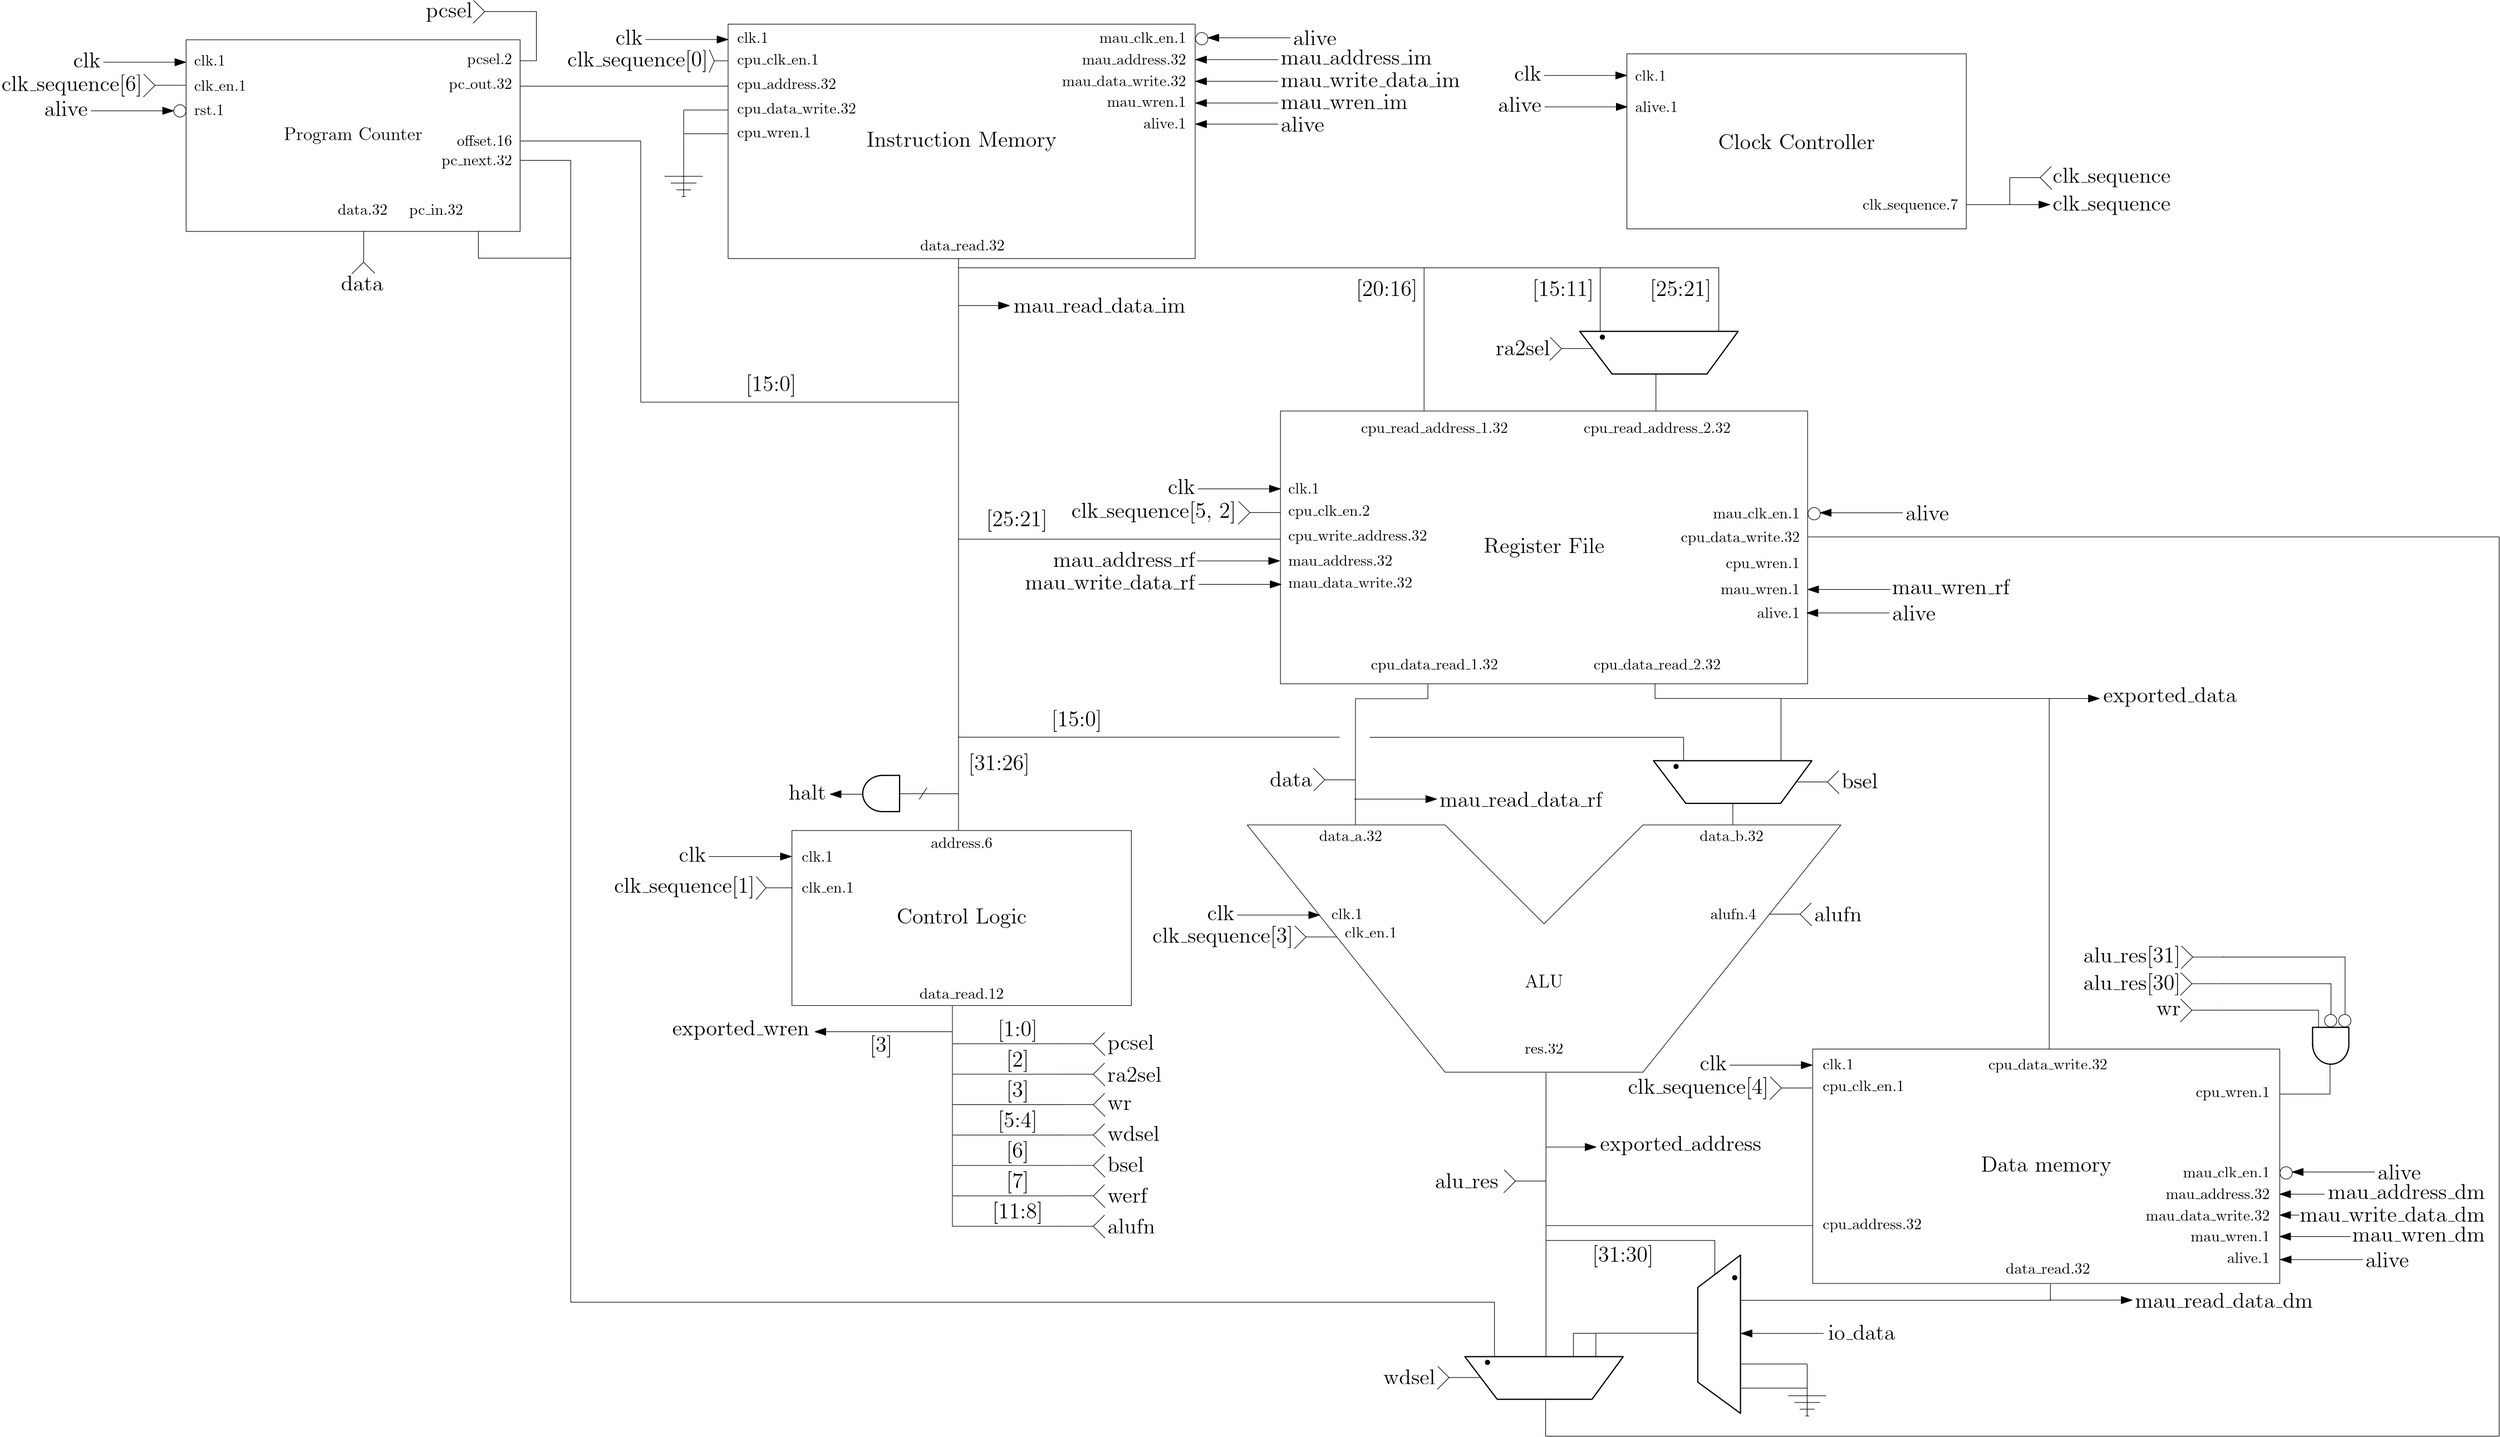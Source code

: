 <?xml version="1.0"?>
<!DOCTYPE ipe SYSTEM "ipe.dtd">
<ipe version="70218" creator="Ipe 7.2.23">
<info created="D:20210506010403" modified="D:20210507011246"/>
<ipestyle name="basic">
<symbol name="arrow/arc(spx)">
<path stroke="sym-stroke" fill="sym-stroke" pen="sym-pen">
0 0 m
-1 0.333 l
-1 -0.333 l
h
</path>
</symbol>
<symbol name="arrow/farc(spx)">
<path stroke="sym-stroke" fill="white" pen="sym-pen">
0 0 m
-1 0.333 l
-1 -0.333 l
h
</path>
</symbol>
<symbol name="arrow/ptarc(spx)">
<path stroke="sym-stroke" fill="sym-stroke" pen="sym-pen">
0 0 m
-1 0.333 l
-0.8 0 l
-1 -0.333 l
h
</path>
</symbol>
<symbol name="arrow/fptarc(spx)">
<path stroke="sym-stroke" fill="white" pen="sym-pen">
0 0 m
-1 0.333 l
-0.8 0 l
-1 -0.333 l
h
</path>
</symbol>
<symbol name="mark/circle(sx)" transformations="translations">
<path fill="sym-stroke">
0.6 0 0 0.6 0 0 e
0.4 0 0 0.4 0 0 e
</path>
</symbol>
<symbol name="mark/disk(sx)" transformations="translations">
<path fill="sym-stroke">
0.6 0 0 0.6 0 0 e
</path>
</symbol>
<symbol name="mark/fdisk(sfx)" transformations="translations">
<group>
<path fill="sym-fill">
0.5 0 0 0.5 0 0 e
</path>
<path fill="sym-stroke" fillrule="eofill">
0.6 0 0 0.6 0 0 e
0.4 0 0 0.4 0 0 e
</path>
</group>
</symbol>
<symbol name="mark/box(sx)" transformations="translations">
<path fill="sym-stroke" fillrule="eofill">
-0.6 -0.6 m
0.6 -0.6 l
0.6 0.6 l
-0.6 0.6 l
h
-0.4 -0.4 m
0.4 -0.4 l
0.4 0.4 l
-0.4 0.4 l
h
</path>
</symbol>
<symbol name="mark/square(sx)" transformations="translations">
<path fill="sym-stroke">
-0.6 -0.6 m
0.6 -0.6 l
0.6 0.6 l
-0.6 0.6 l
h
</path>
</symbol>
<symbol name="mark/fsquare(sfx)" transformations="translations">
<group>
<path fill="sym-fill">
-0.5 -0.5 m
0.5 -0.5 l
0.5 0.5 l
-0.5 0.5 l
h
</path>
<path fill="sym-stroke" fillrule="eofill">
-0.6 -0.6 m
0.6 -0.6 l
0.6 0.6 l
-0.6 0.6 l
h
-0.4 -0.4 m
0.4 -0.4 l
0.4 0.4 l
-0.4 0.4 l
h
</path>
</group>
</symbol>
<symbol name="mark/cross(sx)" transformations="translations">
<group>
<path fill="sym-stroke">
-0.43 -0.57 m
0.57 0.43 l
0.43 0.57 l
-0.57 -0.43 l
h
</path>
<path fill="sym-stroke">
-0.43 0.57 m
0.57 -0.43 l
0.43 -0.57 l
-0.57 0.43 l
h
</path>
</group>
</symbol>
<symbol name="arrow/fnormal(spx)">
<path stroke="sym-stroke" fill="white" pen="sym-pen">
0 0 m
-1 0.333 l
-1 -0.333 l
h
</path>
</symbol>
<symbol name="arrow/pointed(spx)">
<path stroke="sym-stroke" fill="sym-stroke" pen="sym-pen">
0 0 m
-1 0.333 l
-0.8 0 l
-1 -0.333 l
h
</path>
</symbol>
<symbol name="arrow/fpointed(spx)">
<path stroke="sym-stroke" fill="white" pen="sym-pen">
0 0 m
-1 0.333 l
-0.8 0 l
-1 -0.333 l
h
</path>
</symbol>
<symbol name="arrow/linear(spx)">
<path stroke="sym-stroke" pen="sym-pen">
-1 0.333 m
0 0 l
-1 -0.333 l
</path>
</symbol>
<symbol name="arrow/fdouble(spx)">
<path stroke="sym-stroke" fill="white" pen="sym-pen">
0 0 m
-1 0.333 l
-1 -0.333 l
h
-1 0 m
-2 0.333 l
-2 -0.333 l
h
</path>
</symbol>
<symbol name="arrow/double(spx)">
<path stroke="sym-stroke" fill="sym-stroke" pen="sym-pen">
0 0 m
-1 0.333 l
-1 -0.333 l
h
-1 0 m
-2 0.333 l
-2 -0.333 l
h
</path>
</symbol>
<symbol name="arrow/mid-normal(spx)">
<path stroke="sym-stroke" fill="sym-stroke" pen="sym-pen">
0.5 0 m
-0.5 0.333 l
-0.5 -0.333 l
h
</path>
</symbol>
<symbol name="arrow/mid-fnormal(spx)">
<path stroke="sym-stroke" fill="white" pen="sym-pen">
0.5 0 m
-0.5 0.333 l
-0.5 -0.333 l
h
</path>
</symbol>
<symbol name="arrow/mid-pointed(spx)">
<path stroke="sym-stroke" fill="sym-stroke" pen="sym-pen">
0.5 0 m
-0.5 0.333 l
-0.3 0 l
-0.5 -0.333 l
h
</path>
</symbol>
<symbol name="arrow/mid-fpointed(spx)">
<path stroke="sym-stroke" fill="white" pen="sym-pen">
0.5 0 m
-0.5 0.333 l
-0.3 0 l
-0.5 -0.333 l
h
</path>
</symbol>
<symbol name="arrow/mid-double(spx)">
<path stroke="sym-stroke" fill="sym-stroke" pen="sym-pen">
1 0 m
0 0.333 l
0 -0.333 l
h
0 0 m
-1 0.333 l
-1 -0.333 l
h
</path>
</symbol>
<symbol name="arrow/mid-fdouble(spx)">
<path stroke="sym-stroke" fill="white" pen="sym-pen">
1 0 m
0 0.333 l
0 -0.333 l
h
0 0 m
-1 0.333 l
-1 -0.333 l
h
</path>
</symbol>
<anglesize name="22.5 deg" value="22.5"/>
<anglesize name="30 deg" value="30"/>
<anglesize name="45 deg" value="45"/>
<anglesize name="60 deg" value="60"/>
<anglesize name="90 deg" value="90"/>
<arrowsize name="large" value="10"/>
<arrowsize name="small" value="5"/>
<arrowsize name="tiny" value="3"/>
<color name="blue" value="0 0 1"/>
<color name="brown" value="0.647 0.165 0.165"/>
<color name="darkblue" value="0 0 0.545"/>
<color name="darkcyan" value="0 0.545 0.545"/>
<color name="darkgray" value="0.663"/>
<color name="darkgreen" value="0 0.392 0"/>
<color name="darkmagenta" value="0.545 0 0.545"/>
<color name="darkorange" value="1 0.549 0"/>
<color name="darkred" value="0.545 0 0"/>
<color name="gold" value="1 0.843 0"/>
<color name="gray" value="0.745"/>
<color name="green" value="0 1 0"/>
<color name="lightblue" value="0.678 0.847 0.902"/>
<color name="lightcyan" value="0.878 1 1"/>
<color name="lightgray" value="0.827"/>
<color name="lightgreen" value="0.565 0.933 0.565"/>
<color name="lightyellow" value="1 1 0.878"/>
<color name="navy" value="0 0 0.502"/>
<color name="orange" value="1 0.647 0"/>
<color name="pink" value="1 0.753 0.796"/>
<color name="purple" value="0.627 0.125 0.941"/>
<color name="red" value="1 0 0"/>
<color name="seagreen" value="0.18 0.545 0.341"/>
<color name="turquoise" value="0.251 0.878 0.816"/>
<color name="violet" value="0.933 0.51 0.933"/>
<color name="yellow" value="1 1 0"/>
<dashstyle name="dash dot dotted" value="[4 2 1 2 1 2] 0"/>
<dashstyle name="dash dotted" value="[4 2 1 2] 0"/>
<dashstyle name="dashed" value="[4] 0"/>
<dashstyle name="dotted" value="[1 3] 0"/>
<gridsize name="10 pts (~3.5 mm)" value="10"/>
<gridsize name="14 pts (~5 mm)" value="14"/>
<gridsize name="16 pts (~6 mm)" value="16"/>
<gridsize name="20 pts (~7 mm)" value="20"/>
<gridsize name="28 pts (~10 mm)" value="28"/>
<gridsize name="32 pts (~12 mm)" value="32"/>
<gridsize name="4 pts" value="4"/>
<gridsize name="56 pts (~20 mm)" value="56"/>
<gridsize name="8 pts (~3 mm)" value="8"/>
<opacity name="10%" value="0.1"/>
<opacity name="30%" value="0.3"/>
<opacity name="50%" value="0.5"/>
<opacity name="75%" value="0.75"/>
<pen name="fat" value="1.2"/>
<pen name="heavier" value="0.8"/>
<pen name="ultrafat" value="2"/>
<symbolsize name="large" value="5"/>
<symbolsize name="small" value="2"/>
<symbolsize name="tiny" value="1.1"/>
<textsize name="Huge" value="\Huge"/>
<textsize name="LARGE" value="\LARGE"/>
<textsize name="Large" value="\Large"/>
<textsize name="footnote" value="\footnotesize"/>
<textsize name="huge" value="\huge"/>
<textsize name="large" value="\large"/>
<textsize name="small" value="\small"/>
<textsize name="tiny" value="\tiny"/>
<textstyle name="center" begin="\begin{center}" end="\end{center}"/>
<textstyle name="item" begin="\begin{itemize}\item{}" end="\end{itemize}"/>
<textstyle name="itemize" begin="\begin{itemize}" end="\end{itemize}"/>
<tiling name="falling" angle="-60" step="4" width="1"/>
<tiling name="rising" angle="30" step="4" width="1"/>
</ipestyle>
<ipestyle name="huge">
<symbol name="arrow/arc(spx)">
<path stroke="sym-stroke" fill="sym-stroke" pen="sym-pen">
0 0 m
-1 0.333 l
-1 -0.333 l
h
</path>
</symbol>
<symbol name="arrow/farc(spx)">
<path stroke="sym-stroke" fill="white" pen="sym-pen">
0 0 m
-1 0.333 l
-1 -0.333 l
h
</path>
</symbol>
<symbol name="arrow/ptarc(spx)">
<path stroke="sym-stroke" fill="sym-stroke" pen="sym-pen">
0 0 m
-1 0.333 l
-0.8 0 l
-1 -0.333 l
h
</path>
</symbol>
<symbol name="arrow/fptarc(spx)">
<path stroke="sym-stroke" fill="white" pen="sym-pen">
0 0 m
-1 0.333 l
-0.8 0 l
-1 -0.333 l
h
</path>
</symbol>
<symbol name="mark/circle(sx)" transformations="translations">
<path fill="sym-stroke">
0.6 0 0 0.6 0 0 e
0.4 0 0 0.4 0 0 e
</path>
</symbol>
<symbol name="mark/disk(sx)" transformations="translations">
<path fill="sym-stroke">
0.6 0 0 0.6 0 0 e
</path>
</symbol>
<symbol name="mark/fdisk(sfx)" transformations="translations">
<group>
<path fill="sym-fill">
0.5 0 0 0.5 0 0 e
</path>
<path fill="sym-stroke" fillrule="eofill">
0.6 0 0 0.6 0 0 e
0.4 0 0 0.4 0 0 e
</path>
</group>
</symbol>
<symbol name="mark/box(sx)" transformations="translations">
<path fill="sym-stroke" fillrule="eofill">
-0.6 -0.6 m
0.6 -0.6 l
0.6 0.6 l
-0.6 0.6 l
h
-0.4 -0.4 m
0.4 -0.4 l
0.4 0.4 l
-0.4 0.4 l
h
</path>
</symbol>
<symbol name="mark/square(sx)" transformations="translations">
<path fill="sym-stroke">
-0.6 -0.6 m
0.6 -0.6 l
0.6 0.6 l
-0.6 0.6 l
h
</path>
</symbol>
<symbol name="mark/fsquare(sfx)" transformations="translations">
<group>
<path fill="sym-fill">
-0.5 -0.5 m
0.5 -0.5 l
0.5 0.5 l
-0.5 0.5 l
h
</path>
<path fill="sym-stroke" fillrule="eofill">
-0.6 -0.6 m
0.6 -0.6 l
0.6 0.6 l
-0.6 0.6 l
h
-0.4 -0.4 m
0.4 -0.4 l
0.4 0.4 l
-0.4 0.4 l
h
</path>
</group>
</symbol>
<symbol name="mark/cross(sx)" transformations="translations">
<group>
<path fill="sym-stroke">
-0.43 -0.57 m
0.57 0.43 l
0.43 0.57 l
-0.57 -0.43 l
h
</path>
<path fill="sym-stroke">
-0.43 0.57 m
0.57 -0.43 l
0.43 -0.57 l
-0.57 0.43 l
h
</path>
</group>
</symbol>
<symbol name="arrow/fnormal(spx)">
<path stroke="sym-stroke" fill="white" pen="sym-pen">
0 0 m
-1 0.333 l
-1 -0.333 l
h
</path>
</symbol>
<symbol name="arrow/pointed(spx)">
<path stroke="sym-stroke" fill="sym-stroke" pen="sym-pen">
0 0 m
-1 0.333 l
-0.8 0 l
-1 -0.333 l
h
</path>
</symbol>
<symbol name="arrow/fpointed(spx)">
<path stroke="sym-stroke" fill="white" pen="sym-pen">
0 0 m
-1 0.333 l
-0.8 0 l
-1 -0.333 l
h
</path>
</symbol>
<symbol name="arrow/linear(spx)">
<path stroke="sym-stroke" pen="sym-pen">
-1 0.333 m
0 0 l
-1 -0.333 l
</path>
</symbol>
<symbol name="arrow/fdouble(spx)">
<path stroke="sym-stroke" fill="white" pen="sym-pen">
0 0 m
-1 0.333 l
-1 -0.333 l
h
-1 0 m
-2 0.333 l
-2 -0.333 l
h
</path>
</symbol>
<symbol name="arrow/double(spx)">
<path stroke="sym-stroke" fill="sym-stroke" pen="sym-pen">
0 0 m
-1 0.333 l
-1 -0.333 l
h
-1 0 m
-2 0.333 l
-2 -0.333 l
h
</path>
</symbol>
<symbol name="arrow/mid-normal(spx)">
<path stroke="sym-stroke" fill="sym-stroke" pen="sym-pen">
0.5 0 m
-0.5 0.333 l
-0.5 -0.333 l
h
</path>
</symbol>
<symbol name="arrow/mid-fnormal(spx)">
<path stroke="sym-stroke" fill="white" pen="sym-pen">
0.5 0 m
-0.5 0.333 l
-0.5 -0.333 l
h
</path>
</symbol>
<symbol name="arrow/mid-pointed(spx)">
<path stroke="sym-stroke" fill="sym-stroke" pen="sym-pen">
0.5 0 m
-0.5 0.333 l
-0.3 0 l
-0.5 -0.333 l
h
</path>
</symbol>
<symbol name="arrow/mid-fpointed(spx)">
<path stroke="sym-stroke" fill="white" pen="sym-pen">
0.5 0 m
-0.5 0.333 l
-0.3 0 l
-0.5 -0.333 l
h
</path>
</symbol>
<symbol name="arrow/mid-double(spx)">
<path stroke="sym-stroke" fill="sym-stroke" pen="sym-pen">
1 0 m
0 0.333 l
0 -0.333 l
h
0 0 m
-1 0.333 l
-1 -0.333 l
h
</path>
</symbol>
<symbol name="arrow/mid-fdouble(spx)">
<path stroke="sym-stroke" fill="white" pen="sym-pen">
1 0 m
0 0.333 l
0 -0.333 l
h
0 0 m
-1 0.333 l
-1 -0.333 l
h
</path>
</symbol>
<anglesize name="22.5 deg" value="22.5"/>
<anglesize name="30 deg" value="30"/>
<anglesize name="45 deg" value="45"/>
<anglesize name="60 deg" value="60"/>
<anglesize name="90 deg" value="90"/>
<arrowsize name="large" value="10"/>
<arrowsize name="small" value="5"/>
<arrowsize name="tiny" value="3"/>
<color name="blue" value="0 0 1"/>
<color name="brown" value="0.647 0.165 0.165"/>
<color name="darkblue" value="0 0 0.545"/>
<color name="darkcyan" value="0 0.545 0.545"/>
<color name="darkgray" value="0.663"/>
<color name="darkgreen" value="0 0.392 0"/>
<color name="darkmagenta" value="0.545 0 0.545"/>
<color name="darkorange" value="1 0.549 0"/>
<color name="darkred" value="0.545 0 0"/>
<color name="gold" value="1 0.843 0"/>
<color name="gray" value="0.745"/>
<color name="green" value="0 1 0"/>
<color name="lightblue" value="0.678 0.847 0.902"/>
<color name="lightcyan" value="0.878 1 1"/>
<color name="lightgray" value="0.827"/>
<color name="lightgreen" value="0.565 0.933 0.565"/>
<color name="lightyellow" value="1 1 0.878"/>
<color name="navy" value="0 0 0.502"/>
<color name="orange" value="1 0.647 0"/>
<color name="pink" value="1 0.753 0.796"/>
<color name="purple" value="0.627 0.125 0.941"/>
<color name="red" value="1 0 0"/>
<color name="seagreen" value="0.18 0.545 0.341"/>
<color name="turquoise" value="0.251 0.878 0.816"/>
<color name="violet" value="0.933 0.51 0.933"/>
<color name="yellow" value="1 1 0"/>
<dashstyle name="dash dot dotted" value="[4 2 1 2 1 2] 0"/>
<dashstyle name="dash dotted" value="[4 2 1 2] 0"/>
<dashstyle name="dashed" value="[4] 0"/>
<dashstyle name="dotted" value="[1 3] 0"/>
<gridsize name="10 pts (~3.5 mm)" value="10"/>
<gridsize name="14 pts (~5 mm)" value="14"/>
<gridsize name="16 pts (~6 mm)" value="16"/>
<gridsize name="20 pts (~7 mm)" value="20"/>
<gridsize name="28 pts (~10 mm)" value="28"/>
<gridsize name="32 pts (~12 mm)" value="32"/>
<gridsize name="4 pts" value="4"/>
<gridsize name="56 pts (~20 mm)" value="56"/>
<gridsize name="8 pts (~3 mm)" value="8"/>
<opacity name="10%" value="0.1"/>
<opacity name="30%" value="0.3"/>
<opacity name="50%" value="0.5"/>
<opacity name="75%" value="0.75"/>
<pen name="fat" value="1.2"/>
<pen name="heavier" value="0.8"/>
<pen name="ultrafat" value="2"/>
<symbolsize name="large" value="5"/>
<symbolsize name="small" value="2"/>
<symbolsize name="tiny" value="1.1"/>
<textsize name="Huge" value="\Huge"/>
<textsize name="LARGE" value="\LARGE"/>
<textsize name="Large" value="\Large"/>
<textsize name="footnote" value="\footnotesize"/>
<textsize name="huge" value="\huge"/>
<textsize name="large" value="\large"/>
<textsize name="small" value="\small"/>
<textsize name="tiny" value="\tiny"/>
<textstyle name="center" begin="\begin{center}" end="\end{center}"/>
<textstyle name="item" begin="\begin{itemize}\item{}" end="\end{itemize}"/>
<textstyle name="itemize" begin="\begin{itemize}" end="\end{itemize}"/>
<layout paper="2000 2000" origin="0 0" frame="2000 2000"/>
<tiling name="falling" angle="-60" step="4" width="1"/>
<tiling name="rising" angle="30" step="4" width="1"/>
</ipestyle>
<page>
<layer name="alpha"/>
<view layers="alpha" active="alpha"/>
<group layer="alpha" matrix="1 0 0 1 830.566 292.012">
<path matrix="1 0 0 1 -6.387 249.958" stroke="0">
64 512 m
192 512 l
256 448 l
320 512 l
448 512 l
320 352 l
192 352 l
64 512 l
</path>
<text matrix="1 0 0 1 29.1805 240.804" transformations="translations" pos="208 416" stroke="0" type="label" width="24.865" height="8.169" depth="0" valign="baseline" size="large">ALU</text>
<text matrix="1 0 0 1 3.24243 249.451" transformations="translations" pos="100.964 502.055" stroke="0" type="label" width="40.67" height="6.918" depth="0" valign="baseline">data\_a.32</text>
<text matrix="1 0 0 1 -9.50791 250.138" transformations="translations" pos="359.774 501.368" stroke="0" type="label" width="41.223" height="6.918" depth="0" valign="baseline">data\_b.32</text>
<text matrix="1 0 0 1 217.364 261.391" transformations="translations" pos="139.818 439.537" stroke="0" type="label" width="29.611" height="6.918" depth="0" valign="baseline">alufn.4</text>
<text matrix="1 0 0 1 -46.4252 276.596" transformations="translations" pos="158.57 424.333" stroke="0" type="label" width="20.202" height="6.918" depth="0" valign="baseline">clk.1</text>
<text matrix="1 0 0 1 -50.4797 271.751" transformations="translations" pos="171.24 417.237" stroke="0" type="label" width="33.751" height="6.918" depth="0" valign="baseline">clk\_en.1</text>
<text matrix="1 0 0 1 17.7307 249.958" transformations="translations" pos="219.387 364.022" stroke="0" type="label" width="24.99" height="6.42" depth="0" valign="baseline">res.32</text>
</group>
<group matrix="1 0 0 1 405.535 327.129">
<text matrix="1 0 0 1 79.9701 -104.993" transformations="translations" pos="176 768" stroke="black" type="label" width="84.085" height="9.962" depth="2.79" valign="baseline" size="Large">Control Logic</text>
<path matrix="1 0 0 1 83.3871 -79.813" stroke="black">
104.873 803.043 m
104.873 689.77 l
324.378 689.77 l
324.378 803.043 l
h
</path>
<text matrix="1 0 0 1 82.5861 -80.865" transformations="translations" pos="112 784" stroke="black" type="label" width="20.202" height="6.918" depth="0" valign="baseline">clk.1</text>
<text matrix="1 0 0 1 82.5861 -68.9895" transformations="translations" pos="112 752" stroke="black" type="label" width="33.751" height="6.918" depth="0" valign="baseline">clk\_en.1</text>
<group matrix="1 0 0 1 3.432 1.02364">
<text matrix="1 0 0 1 162.586 -25.114" transformations="translations" pos="112 736" stroke="black" type="label" width="39.989" height="6.918" depth="0" valign="baseline">address.6</text>
<text matrix="1 0 0 1 43.3131 -122.664" transformations="translations" pos="224 736" stroke="black" type="label" width="54.535" height="6.918" depth="0" valign="baseline">data\_read.12</text>
</group>
</group>
<group matrix="1 0 0 1 1132.95 199.466">
<text matrix="1 0 0 1 -13.6587 -119.442" transformations="translations" pos="243.437 749.56" stroke="black" type="label" width="84.476" height="9.803" depth="2.79" valign="baseline" size="Large">Data memory</text>
<path matrix="1 0 0 1 -27.7372 -116.895" stroke="black">
148.724 826.354 m
148.724 674.685 l
450.783 674.685 l
450.783 826.354 l
h
</path>
<group matrix="1 0 0 1 1.05566 -0.189515">
<text matrix="1 0 0 1 35.8692 -118.434" transformations="translations" pos="90.4876 814.835" stroke="black" type="label" width="20.202" height="6.918" depth="0" valign="baseline">clk.1</text>
<text matrix="1 0 0 1 33.9494 -117.051" transformations="translations" pos="92.4074 799.476" stroke="black" type="label" width="52.835" height="6.926" depth="1.93" valign="baseline">cpu\_clk\_en.1</text>
<text matrix="1 0 0 1 32.6695 -199.345" transformations="translations" pos="93.6873 792.437" stroke="black" type="label" width="64.054" height="6.926" depth="1.93" valign="baseline">cpu\_address.32</text>
<text matrix="1 0 0 1 136.02 -71.085" transformations="translations" pos="97.5271 767.478" stroke="black" type="label" width="76.939" height="6.926" depth="1.93" valign="baseline">cpu\_data\_write.32</text>
<text matrix="1 0 0 1 267.584 -78.7087" transformations="translations" pos="100.087 757.239" stroke="black" type="label" width="47.893" height="6.428" depth="1.93" valign="baseline">cpu\_wren.1</text>
<text matrix="1 0 0 1 254.841 -113.998" transformations="translations" pos="104.567 740.6" stroke="black" type="label" width="56.156" height="6.918" depth="0" valign="baseline">mau\_clk\_en.1</text>
<text matrix="1 0 0 1 242.342 -116.447" transformations="translations" pos="105.847 729.081" stroke="black" type="label" width="67.375" height="6.918" depth="0" valign="baseline">mau\_address.32</text>
<text matrix="1 0 0 1 219.858 -116.336" transformations="translations" pos="115.446 715.002" stroke="black" type="label" width="80.26" height="6.918" depth="0" valign="baseline">mau\_data\_write.32</text>
<text matrix="1 0 0 1 240.585 -120.207" transformations="translations" pos="123.765 705.403" stroke="black" type="label" width="51.214" height="6.42" depth="0" valign="baseline">mau\_wren.1</text>
<text matrix="1 0 0 1 106.905 -128.934" transformations="translations" pos="137.844 693.243" stroke="black" type="label" width="54.535" height="6.918" depth="0" valign="baseline">data\_read.32</text>
<text matrix="1 0 0 1 233.407 -111.137" transformations="translations" pos="154.483 682.364" stroke="black" type="label" width="27.674" height="6.918" depth="0" valign="baseline">alive.1</text>
</group>
</group>
<group matrix="1 0 0 1 102.288 -71.9166">
<text matrix="1 0 0 1 296.331 815.152" transformations="translations" pos="243.437 749.56" stroke="black" type="label" width="122.981" height="9.803" depth="2.79" valign="baseline" size="Large">Instruction Memory</text>
<path matrix="1 0 0 1 301.505 817.698" stroke="black">
148.724 826.354 m
148.724 674.685 l
450.783 674.685 l
450.783 826.354 l
h
</path>
<group matrix="1 0 0 1 289.509 863.544">
<text matrix="1 0 0 1 147.113 -59.2147" transformations="translations" pos="137.844 693.243" stroke="black" type="label" width="54.535" height="6.918" depth="0" valign="baseline">data\_read.32</text>
<group matrix="1 0 0 1 5.47283 2.30039">
<text matrix="1 0 0 1 290.739 25.5002" transformations="translations" pos="104.567 740.6" stroke="black" type="label" width="56.156" height="6.918" depth="0" valign="baseline">mau\_clk\_en.1</text>
<text matrix="1 0 0 1 278.24 23.0511" transformations="translations" pos="105.847 729.081" stroke="black" type="label" width="67.375" height="6.918" depth="0" valign="baseline">mau\_address.32</text>
<text matrix="1 0 0 1 255.756 23.1618" transformations="translations" pos="115.446 715.002" stroke="black" type="label" width="80.26" height="6.918" depth="0" valign="baseline">mau\_data\_write.32</text>
<text matrix="1 0 0 1 276.483 19.2908" transformations="translations" pos="123.765 705.403" stroke="black" type="label" width="51.214" height="6.42" depth="0" valign="baseline">mau\_wren.1</text>
<text matrix="1 0 0 1 269.305 28.3609" transformations="translations" pos="154.483 682.364" stroke="black" type="label" width="27.674" height="6.918" depth="0" valign="baseline">alive.1</text>
</group>
<group>
<text matrix="1 0 0 1 76.0773 -46.4344" transformations="translations" pos="90.4876 814.835" stroke="black" type="label" width="20.202" height="6.918" depth="0" valign="baseline">clk.1</text>
<text matrix="1 0 0 1 74.1575 -45.0518" transformations="translations" pos="92.4074 799.476" stroke="black" type="label" width="52.835" height="6.926" depth="1.93" valign="baseline">cpu\_clk\_en.1</text>
<text matrix="1 0 0 1 72.8775 -53.9186" transformations="translations" pos="93.6873 792.437" stroke="black" type="label" width="64.054" height="6.926" depth="1.93" valign="baseline">cpu\_address.32</text>
<text matrix="1 0 0 1 69.0378 -44.8666" transformations="translations" pos="97.5271 767.478" stroke="black" type="label" width="76.939" height="6.926" depth="1.93" valign="baseline">cpu\_data\_write.32</text>
<text matrix="1 0 0 1 66.478 -50.0357" transformations="translations" pos="100.087 757.239" stroke="black" type="label" width="47.893" height="6.428" depth="1.93" valign="baseline">cpu\_wren.1</text>
</group>
</group>
</group>
<group matrix="0 -2.74658 -2.80635 0 2283.15 2284.74">
<path matrix="0 -0.11398 0.0777052 0 292.144 442.268" stroke="0" fill="white" pen="heavier">
191.62 510.692 m
257.048 640.008 l
448.713 640.008 l
511.832 510.692 l
h
</path>
<path matrix="1 0 0 1 100.466 0" stroke="black" fill="black">
0.528099 0 0 0.528099 232.719 415.21 e
</path>
</group>
<path stroke="black">
1152.54 1345.9 m
1152.54 1321.81 l
</path>
<group matrix="0 -2.74658 -2.80635 0 2208.83 1621.28">
<path matrix="0 -0.11398 0.0777052 0 292.144 442.268" stroke="0" fill="white" pen="heavier">
191.62 510.692 m
257.048 640.008 l
448.713 640.008 l
511.832 510.692 l
h
</path>
<path matrix="1 0 0 1 100.466 0" stroke="black" fill="black">
0.528099 0 0 0.528099 232.719 415.21 e
</path>
</group>
<group matrix="0 -2.74658 -2.80635 0 2330.82 2006.92">
<path matrix="0 -0.11398 0.0777052 0 292.144 442.268" stroke="0" fill="white" pen="heavier">
191.62 510.692 m
257.048 640.008 l
448.713 640.008 l
511.832 510.692 l
h
</path>
<path matrix="1 0 0 1 100.466 0" stroke="black" fill="black">
0.528099 0 0 0.528099 232.719 415.21 e
</path>
</group>
<path stroke="black">
1202.28 1053.96 m
1202.28 1067.84 l
</path>
<path stroke="black">
1081.44 893.533 m
1081.44 709.798 l
</path>
<path stroke="black">
1151.98 1145.36 m
1151.98 1135.81 l
1233.42 1135.81 l
1233.42 1095.69 l
</path>
<path stroke="black">
1005.07 1144.95 m
1005.07 1135.64 l
958.228 1135.64 l
958.228 1054 l
</path>
<path stroke="black">
701.528 1420.64 m
701.528 1050.41 l
</path>
<path stroke="black">
701.483 1414.49 m
1193.19 1414.49 l
1193.19 1373.52 l
</path>
<path stroke="black">
1116.51 1373.52 m
1116.51 1414.4 l
</path>
<path stroke="black">
1002.61 1414.27 m
1002.61 1321.88 l
</path>
<path matrix="1 0 0 1 0 15.7176" stroke="black">
909.676 1223.17 m
701.58 1223.17 l
</path>
<path matrix="1.04497 0 0 1.00543 -47.1383 -3.85586" stroke="black">
445.134 1479.8 m
476.462 1479.8 l
476.462 744.94 l
1048.14 744.94 l
1048.14 709.97 l
</path>
<path stroke="black">
1233.39 1135.78 m
1406.89 1135.78 l
1406.89 908.881 l
</path>
<path stroke="black">
1081.21 681.837 m
1081.21 658.44 l
1697.87 658.44 l
1697.87 1235.12 l
1697.87 1237.78 l
1697.87 1240.35 l
1250.69 1240.35 l
</path>
<path stroke="black">
1253.9 794.694 m
1081.42 794.694 l
</path>
<path matrix="1.24849 0 0 -1.2462 -137.307 3441.21" stroke="black">
552.569 1532.01 m
444.982 1532.01 l
</path>
<path matrix="0.638154 0 0 0.869528 146.7 187.622" stroke="black">
476.426 1418.1 m
382.901 1418.1 l
382.901 1438.03 l
</path>
<path matrix="1.1031 0 0 1 -72.2938 0" stroke="black">
701.215 1327.52 m
515.181 1327.52 l
515.181 1491.92 l
515.181 1493.97 l
515.181 1496.54 l
444.83 1496.54 l
</path>
<path matrix="0.997109 0 0 0.996865 2.02768 3.48167" stroke="black">
701.315 1110.74 m
948.744 1110.74 l
</path>
<path matrix="1.04733 0 0 0.974597 -55.3931 27.8265" stroke="black">
976.655 1111.04 m
1170.45 1111.04 l
1170.45 1095.39 l
</path>
<path matrix="1 0 0 1 -27.017 0" stroke="black">
343.857 1437.95 m
343.857 1418.19 l
336.2 1410.54 l
</path>
<path matrix="1 0 0 1 -27.017 0" stroke="black">
343.74 1418.19 m
351.105 1410.83 l
</path>
<text matrix="1 0 0 1 41.2266 953.097" transformations="translations" pos="224 544" stroke="black" type="label" width="89.581" height="8.174" depth="2.32" valign="baseline" size="large">Program Counter</text>
<path matrix="1 0 0 1 142.018 950.024" stroke="black">
60 612 m
60 488 l
276 488 l
276 612 l
h
</path>
<text matrix="1 0 0 1 282.291 920.81" transformations="translations" pos="64 528" stroke="black" type="label" width="34.858" height="6.661" depth="1.93" valign="baseline">pc\_in.32</text>
<text matrix="1 0 0 1 313.089 981.434" transformations="translations" pos="64 512" stroke="black" type="label" width="35.755" height="6.918" depth="0" valign="baseline">offset.16</text>
<text matrix="1 0 0 1 236.117 952.81" transformations="translations" pos="64 496" stroke="black" type="label" width="32.102" height="6.918" depth="0" valign="baseline">data.32</text>
<text matrix="1 0 0 1 143.192 937.384" transformations="translations" pos="64 608" stroke="black" type="label" width="20.202" height="6.918" depth="0" valign="baseline">clk.1</text>
<text matrix="1 0 0 1 143.192 953.384" transformations="translations" pos="64 560" stroke="black" type="label" width="19.455" height="6.42" depth="0" valign="baseline">rst.1</text>
<text matrix="1 0 0 1 319.731 1002.24" transformations="translations" pos="64 544" stroke="black" type="label" width="29.113" height="6.926" depth="1.93" valign="baseline">pcsel.2</text>
<text matrix="1 0 0 1 143.192 936.989" transformations="translations" pos="64 592" stroke="black" type="label" width="33.751" height="6.918" depth="0" valign="baseline">clk\_en.1</text>
<text matrix="1 0 0 1 307.897 1050.26" transformations="translations" pos="64 480" stroke="black" type="label" width="40.947" height="6.428" depth="1.93" valign="baseline">pc\_out.32</text>
<text matrix="1 0 0 1 303.193 1016.81" transformations="translations" pos="64 464" stroke="black" type="label" width="45.651" height="6.428" depth="1.93" valign="baseline">pc\_next.32</text>
<text matrix="1 0 0 1 -30.4644 -1.64163" transformations="translations" pos="332.653 1401.33" stroke="black" type="label" width="27.314" height="9.963" depth="0" valign="baseline" size="Large">data</text>
<text matrix="1 0 0 1 570.173 -322.468" transformations="translations" pos="332.653 1401.33" stroke="black" type="label" width="27.314" height="9.963" depth="0" valign="baseline" size="Large">data</text>
<group matrix="0 -1 1 0 -135.276 2024.42">
<path matrix="1 0 0 1 597.422 -344.396" stroke="black">
343.857 1437.95 m
343.857 1418.19 l
336.2 1410.54 l
</path>
<path matrix="1 0 0 1 597.422 -344.396" stroke="black">
343.74 1418.19 m
351.105 1410.83 l
</path>
</group>
<text matrix="1 0 0 1 58.2122 -20.7665" transformations="translations" pos="70.8689 1564.92" stroke="black" type="label" width="17.559" height="9.963" depth="0" valign="baseline" size="Large">clk</text>
<path matrix="1 0 0 1 -27.017 0" stroke="black" arrow="normal/normal">
175.411 1547.5 m
228.762 1547.5 l
</path>
<text matrix="1 0 0 1 408.841 -6.0526" transformations="translations" pos="70.8689 1564.92" stroke="black" type="label" width="17.559" height="9.963" depth="0" valign="baseline" size="Large">clk</text>
<path matrix="1 0 0 1 323.612 14.7139" stroke="black" arrow="normal/normal">
175.411 1547.5 m
228.762 1547.5 l
</path>
<text matrix="1 0 0 1 791.496 -572.616" transformations="translations" pos="70.8689 1564.92" stroke="black" type="label" width="17.559" height="9.963" depth="0" valign="baseline" size="Large">clk</text>
<path matrix="1 0 0 1 706.267 -551.85" stroke="black" arrow="normal/normal">
175.411 1547.5 m
228.762 1547.5 l
</path>
<text matrix="1 0 0 1 449.835 -534.746" transformations="translations" pos="70.8689 1564.92" stroke="black" type="label" width="17.559" height="9.963" depth="0" valign="baseline" size="Large">clk</text>
<path matrix="1 0 0 1 364.606 -513.979" stroke="black" arrow="normal/normal">
175.411 1547.5 m
228.762 1547.5 l
</path>
<text matrix="1 0 0 1 1110.01 -669.735" transformations="translations" pos="70.8689 1564.92" stroke="black" type="label" width="17.559" height="9.963" depth="0" valign="baseline" size="Large">clk</text>
<path matrix="1 0 0 1 1024.78 -648.969" stroke="black" arrow="normal/normal">
175.411 1547.5 m
228.762 1547.5 l
</path>
<text matrix="1 0 0 1 766.075 -296.816" transformations="translations" pos="70.8689 1564.92" stroke="black" type="label" width="17.559" height="9.963" depth="0" valign="baseline" size="Large">clk</text>
<path matrix="1 0 0 1 680.846 -276.05" stroke="black" arrow="normal/normal">
175.411 1547.5 m
228.762 1547.5 l
</path>
<text matrix="1 0 0 1 990.048 -29.3289" transformations="translations" pos="70.8689 1564.92" stroke="black" type="label" width="17.559" height="9.963" depth="0" valign="baseline" size="Large">clk</text>
<path matrix="1 0 0 1 904.819 -8.56238" stroke="black" arrow="normal/normal">
175.411 1547.5 m
228.762 1547.5 l
</path>
<text matrix="1 0 0 1 1016.78 723.32" transformations="translations" pos="176 768" stroke="black" type="label" width="101.452" height="9.963" depth="0" valign="baseline" size="Large">Clock Controller</text>
<path matrix="1 0 0 1 1028.88 749.895" stroke="black">
104.873 803.043 m
104.873 689.77 l
324.378 689.77 l
324.378 803.043 l
h
</path>
<text matrix="1 0 0 1 1027.05 751.435" transformations="translations" pos="112 784" stroke="black" type="label" width="20.202" height="6.918" depth="0" valign="baseline">clk.1</text>
<text matrix="1 0 0 1 1027.05 763.31" transformations="translations" pos="112 752" stroke="black" type="label" width="27.674" height="6.918" depth="0" valign="baseline">alive.1</text>
<text matrix="1 0 0 1 1072.88 1053.66" transformations="translations" pos="213.326 398.515" stroke="black" type="label" width="61.757" height="6.926" depth="1.93" valign="baseline">clk\_sequence.7</text>
<text matrix="1 0 0 1 979.513 -49.6385" transformations="translations" pos="70.8689 1564.92" stroke="black" type="label" width="28.094" height="9.963" depth="0" valign="baseline" size="Large">alive</text>
<path matrix="1 0 0 1 905.157 -28.8719" stroke="black" arrow="normal/normal">
175.411 1547.5 m
228.762 1547.5 l
</path>
<text matrix="1 0 0 1 39.4251 -52.1877" transformations="translations" pos="70.8689 1564.92" stroke="black" type="label" width="28.094" height="9.963" depth="0" valign="baseline" size="Large">alive</text>
<path matrix="1 0 0 1 -34.9309 -31.4211" stroke="black" arrow="normal/normal">
175.411 1547.5 m
228.762 1547.5 l
</path>
<path matrix="1 0 0 1 -27.017 0" stroke="black">
3.98346 0 0 3.98346 225.046 1516 e
</path>
<text matrix="-1 0 0 1 980.833 -62.3475" transformations="translations" pos="70.8689 1564.92" stroke="black" type="label" width="28.094" height="9.963" depth="0" valign="baseline" size="Large">alive</text>
<path matrix="-1 0 0 1 1083.64 -40.0429" stroke="black" arrow="normal/normal">
175.411 1547.5 m
228.762 1547.5 l
</path>
<path matrix="1 0 0 1 633.78 46.7481" stroke="black">
3.98346 0 0 3.98346 225.046 1516 e
</path>
<text matrix="-1 0 0 1 988.78 -6.46901" transformations="translations" pos="70.8689 1564.92" stroke="black" type="label" width="28.094" height="9.963" depth="0" valign="baseline" size="Large">alive</text>
<path matrix="-1 0 0 1 1091.59 15.8356" stroke="black" arrow="normal/normal">
175.411 1547.5 m
228.762 1547.5 l
</path>
<path matrix="1 0 0 1 1029.82 -260.624" stroke="black">
3.98346 0 0 3.98346 225.046 1516 e
</path>
<text matrix="-1 0 0 1 1384.82 -313.841" transformations="translations" pos="70.8689 1564.92" stroke="black" type="label" width="28.094" height="9.963" depth="0" valign="baseline" size="Large">alive</text>
<path matrix="-1 0 0 1 1487.63 -291.536" stroke="black" arrow="normal/normal">
175.411 1547.5 m
228.762 1547.5 l
</path>
<path matrix="1 0 0 1 1335.05 -687.224" stroke="black">
3.98346 0 0 3.98346 225.046 1516 e
</path>
<text matrix="-1 0 0 1 1690.05 -740.441" transformations="translations" pos="70.8689 1564.92" stroke="black" type="label" width="28.094" height="9.963" depth="0" valign="baseline" size="Large">alive</text>
<path matrix="-1 0 0 1 1792.86 -718.136" stroke="black" arrow="normal/normal">
175.411 1547.5 m
228.762 1547.5 l
</path>
<text matrix="-1 0 0 1 1376.18 -378.676" transformations="translations" pos="70.8689 1564.92" stroke="black" type="label" width="28.094" height="9.963" depth="0" valign="baseline" size="Large">alive</text>
<path matrix="-1 0 0 1 1478.99 -356.371" stroke="black" arrow="normal/normal">
175.411 1547.5 m
228.762 1547.5 l
</path>
<text matrix="-1 0 0 1 1682.28 -797.108" transformations="translations" pos="70.8689 1564.92" stroke="black" type="label" width="28.094" height="9.963" depth="0" valign="baseline" size="Large">alive</text>
<path matrix="-1 0 0 1 1785.09 -774.803" stroke="black" arrow="normal/normal">
175.411 1547.5 m
228.762 1547.5 l
</path>
<text matrix="1 0 0 1 12.8581 -5.66128" transformations="translations" pos="1396.31 1457.21" stroke="black" type="label" width="76.151" height="9.962" depth="2.79" valign="baseline" size="Large">clk\_sequence</text>
<path matrix="0 1 1 0 -528.196 912.256" stroke="black">
343.857 1437.95 m
343.857 1418.19 l
336.2 1410.54 l
</path>
<path matrix="0 1 1 0 -528.196 912.256" stroke="black">
343.74 1418.19 m
351.105 1410.83 l
</path>
<text matrix="-1 0 0 1 2170.84 -204.538" transformations="translations" pos="1396.31 1457.21" stroke="black" type="label" width="106.587" height="10.756" depth="3.59" valign="baseline" size="Large">clk\_sequence[5, 2]</text>
<path matrix="0 1 1 0 -491.895 637.626" stroke="black">
343.857 1437.95 m
343.857 1418.19 l
336.2 1410.54 l
</path>
<path matrix="0 1 1 0 -491.895 637.626" stroke="black">
343.74 1418.19 m
351.105 1410.83 l
</path>
<text matrix="-1 0 0 1 2223.29 -479.425" transformations="translations" pos="1396.31 1457.21" stroke="black" type="label" width="90.979" height="10.756" depth="3.59" valign="baseline" size="Large">clk\_sequence[3]</text>
<path matrix="0 1.00914 0.859467 0 -641.822 666.281" stroke="black">
343.857 1437.95 m
343.857 1418.19 l
336.2 1410.54 l
</path>
<path matrix="0 1.00914 0.859467 0 -641.822 666.281" stroke="black">
343.74 1418.19 m
351.105 1410.83 l
</path>
<text matrix="-1 0 0 1 1875.13 -447.183" transformations="translations" pos="1396.31 1457.21" stroke="black" type="label" width="90.979" height="10.756" depth="3.59" valign="baseline" size="Large">clk\_sequence[1]</text>
<path matrix="0 1 1 0 -1236.23 1188.74" stroke="black">
343.857 1437.95 m
343.857 1418.19 l
336.2 1410.54 l
</path>
<path matrix="0 1 1 0 -1236.23 1188.74" stroke="black">
343.74 1418.19 m
351.105 1410.83 l
</path>
<text matrix="-1 0 0 1 1478.96 71.6939" transformations="translations" pos="1396.31 1457.21" stroke="black" type="label" width="90.979" height="10.756" depth="3.59" valign="baseline" size="Large">clk\_sequence[6]</text>
<path matrix="0 1 0.438553 0 -78.3345 1204.56" stroke="black">
343.857 1437.95 m
343.857 1418.19 l
336.2 1410.54 l
</path>
<path matrix="0 1 0.438553 0 -78.3345 1204.56" stroke="black">
343.74 1418.19 m
351.105 1410.83 l
</path>
<text matrix="-1 0 0 1 1844.91 87.513" transformations="translations" pos="1396.31 1457.21" stroke="black" type="label" width="90.979" height="10.756" depth="3.59" valign="baseline" size="Large">clk\_sequence[0]</text>
<path matrix="0 1 1 0 -184.41 539.897" stroke="black">
343.857 1437.95 m
343.857 1418.19 l
336.2 1410.54 l
</path>
<path matrix="0 1 1 0 -184.41 539.897" stroke="black">
343.74 1418.19 m
351.105 1410.83 l
</path>
<text matrix="-1 0 0 1 2530.78 -577.154" transformations="translations" pos="1396.31 1457.21" stroke="black" type="label" width="90.979" height="10.756" depth="3.59" valign="baseline" size="Large">clk\_sequence[4]</text>
<group matrix="0.00447281 -1.92302 1.76286 0.00410029 132.922 1276.69">
<path matrix="0.459284 0 0 1.00828 103.743 -6.78092" stroke="0" pen="heavier">
191.963 831.995 m
178.493 831.995 l
178.398 818.809 l
192.058 818.809 l
</path>
<path stroke="0" pen="heavier">
191.868 832.09 m
6.64795 0 0 -6.64795 191.441 825.455 191.299 818.809 a
</path>
</group>
<path stroke="black">
1588.48 898.701 m
1588.48 879.802 l
1556.03 879.802 l
</path>
<group>
<text matrix="1 0 0 1 497.123 -306.035" transformations="translations" pos="544 1536" stroke="black" type="label" width="78.113" height="9.962" depth="2.79" valign="baseline" size="Large">Register File</text>
<path matrix="1 0 0 1 493.708 -274.672" stroke="black">
416.013 1596.48 m
416.013 1419.97 l
756.93 1419.97 l
756.93 1596.48 l
h
</path>
<group matrix="1 0 0 1 494.866 -276.408">
<text matrix="1 0 0 1 -182.622 -105.078" transformations="translations" pos="656 1536" stroke="black" type="label" width="82.186" height="6.926" depth="1.93" valign="baseline">cpu\_data\_read\_1.32</text>
<text matrix="1 0 0 1 -22.6216 -89.0778" transformations="translations" pos="640 1520" stroke="black" type="label" width="82.186" height="6.926" depth="1.93" valign="baseline">cpu\_data\_read\_2.32</text>
</group>
<group matrix="1 0 0 1 494.866 -276.408">
<text matrix="1 0 0 1 2.94389 80" transformations="translations" pos="464 1504" stroke="black" type="label" width="95.055" height="6.926" depth="1.93" valign="baseline">cpu\_read\_address\_1.32</text>
<text matrix="1 0 0 1 146.944 96" transformations="translations" pos="464 1488" stroke="black" type="label" width="95.055" height="6.926" depth="1.93" valign="baseline">cpu\_read\_address\_2.32</text>
</group>
<text matrix="1 0 0 1 450.752 -267.643" transformations="translations" pos="464 1536" stroke="black" type="label" width="20.202" height="6.918" depth="0" valign="baseline">clk.1</text>
<text matrix="1 0 0 1 450.752 -265.909" transformations="translations" pos="464 1520" stroke="black" type="label" width="52.835" height="6.926" depth="1.93" valign="baseline">cpu\_clk\_en.2</text>
<text matrix="1 0 0 1 450.752 -234.104" transformations="translations" pos="464 1472" stroke="black" type="label" width="89.808" height="6.926" depth="1.93" valign="baseline">cpu\_write\_address.32</text>
<text matrix="1 0 0 1 704.667 -219.046" transformations="translations" pos="464 1456" stroke="black" type="label" width="76.939" height="6.926" depth="1.93" valign="baseline">cpu\_data\_write.32</text>
<text matrix="1 0 0 1 274.752 -266.292" transformations="translations" pos="640 1488" stroke="black" type="label" width="67.375" height="6.918" depth="0" valign="baseline">mau\_address.32</text>
<text matrix="1 0 0 1 274.752 -264.549" transformations="translations" pos="640 1472" stroke="black" type="label" width="80.26" height="6.918" depth="0" valign="baseline">mau\_data\_write.32</text>
<text matrix="1 0 0 1 549.45 -251.643" transformations="translations" pos="640 1504" stroke="black" type="label" width="56.156" height="6.918" depth="0" valign="baseline">mau\_clk\_en.1</text>
<text matrix="1 0 0 1 554.392 -252.709" transformations="translations" pos="640 1456" stroke="black" type="label" width="51.214" height="6.42" depth="0" valign="baseline">mau\_wren.1</text>
<text matrix="1 0 0 1 577.932 -252.104" transformations="translations" pos="640 1440" stroke="black" type="label" width="27.674" height="6.918" depth="0" valign="baseline">alive.1</text>
<text matrix="1 0 0 1 861.713 -331.882" transformations="translations" pos="336 1552" stroke="black" type="label" width="47.893" height="6.428" depth="1.93" valign="baseline">cpu\_wren.1</text>
</group>
<path matrix="-3.60884 0 0 4.21874 1468.87 45.1668" stroke="black">
261.88 343.471 m
261.88 335.512 l
</path>
<group matrix="-3.60884 0 0 4.21874 1471.88 39.6867">
<path matrix="1 0 0 1 -0.349667 0" stroke="black">
259.651 339.909 m
266.478 339.909 l
</path>
<path matrix="1 0 0 1 -0.19981 0" stroke="black">
260.617 338.876 m
265.212 338.876 l
</path>
<path matrix="1 0 0 1 -0.116556 0.166508" stroke="black">
261.516 337.677 m
264.147 337.677 l
</path>
<path stroke="black">
262.348 336.812 m
263.081 336.812 l
</path>
</group>
<path stroke="black">
523.774 1493.95 m
523.774 1516.57 l
552.449 1516.57 l
</path>
<path stroke="black">
552.485 1501.21 m
524.038 1501.21 l
</path>
<group matrix="-2.74658 0 0 2.80635 2118.62 -404.251">
<path matrix="0 -0.11398 0.0777052 0 292.144 442.268" stroke="0" fill="white" pen="heavier">
191.62 510.692 m
257.048 640.008 l
448.713 640.008 l
511.832 510.692 l
h
</path>
<path matrix="1 0 0 1 100.466 0" stroke="black" fill="black">
0.528099 0 0 0.528099 232.719 415.21 e
</path>
</group>
<path stroke="black">
1081.49 785.09 m
1190.63 785.09 l
1190.63 763.138 l
</path>
<path stroke="black">
1407.65 756.884 m
1407.65 746.351 l
1206.99 746.351 l
</path>
<path stroke="black">
1179.66 725.072 m
1113.7 725.072 l
1113.7 709.892 l
</path>
<path matrix="1 0 0 1 1363.88 -588.685" stroke="black">
3.98346 0 0 3.98346 225.046 1516 e
</path>
<path matrix="1 0 0 1 1372.98 -588.685" stroke="black">
3.98346 0 0 3.98346 225.046 1516 e
</path>
<path matrix="0 1 1 0 -356.43 479.679" stroke="black">
343.857 1437.95 m
343.857 1418.19 l
336.2 1410.54 l
</path>
<path matrix="0 1 1 0 -356.43 479.679" stroke="black">
343.74 1418.19 m
351.105 1410.83 l
</path>
<text matrix="1 0 0 1 33.3317 -15.6148" transformations="translations" pos="976.275 834.558" stroke="black" type="label" width="41.033" height="9.963" depth="0" valign="baseline" size="Large">alu\_res</text>
<path matrix="0 1 1 0 81.5841 624.62" stroke="black">
343.857 1437.95 m
343.857 1418.19 l
336.2 1410.54 l
</path>
<path matrix="0 1 1 0 81.5841 624.62" stroke="black">
343.74 1418.19 m
351.105 1410.83 l
</path>
<text matrix="1 0 0 1 452.675 130.394" transformations="translations" pos="976.275 834.558" stroke="black" type="label" width="62.884" height="10.756" depth="3.59" valign="baseline" size="Large">alu\_res[31]</text>
<text matrix="1 0 0 1 452.675 112.628" transformations="translations" pos="976.275 834.558" stroke="black" type="label" width="62.884" height="10.756" depth="3.59" valign="baseline" size="Large">alu\_res[30]</text>
<path matrix="1.01731 0 0 0.955653 -26.2965 42.1846" stroke="black">
1518.8 951.238 m
1547.88 951.238 l
1587.93 951.238 l
1587.93 930.278 l
</path>
<path matrix="0.999873 0 0 0.997849 0.202318 2.0031" stroke="black">
1518.7 968.554 m
1598.23 968.554 l
1598.23 931.369 l
</path>
<path stroke="black" arrow="normal/normal">
1406.85 1135.77 m
1439.29 1135.77 l
</path>
<text matrix="1 0 0 1 -7.8062 -5.06718" transformations="translations" pos="1449.67 1138.41" stroke="black" type="label" width="86.218" height="9.962" depth="2.79" valign="baseline" size="Large">exported\_data</text>
<path matrix="1 0 0 1 -325.524 -290.243" stroke="black" arrow="normal/normal">
1406.85 1135.77 m
1439.29 1135.77 l
</path>
<text matrix="1 0 0 1 -333.33 -295.31" transformations="translations" pos="1449.67 1138.41" stroke="black" type="label" width="104.323" height="9.962" depth="2.79" valign="baseline" size="Large">exported\_address</text>
<text matrix="1 0 0 1 9.09 -14.2389" transformations="translations" pos="900.874 1545.63" stroke="black" type="label" width="115.842" height="9.963" depth="0" valign="baseline" size="Large">mau\_write\_data\_im</text>
<text matrix="1 0 0 1 4.01853 10.1429" transformations="translations" pos="905.946 1535.87" stroke="black" type="label" width="97.674" height="9.963" depth="0" valign="baseline" size="Large">mau\_address\_im</text>
<text matrix="1 0 0 1 0.117398 -8.14011" transformations="translations" pos="909.847 1525.34" stroke="black" type="label" width="81.91" height="9.521" depth="0" valign="baseline" size="Large">mau\_wren\_im</text>
<path matrix="-1 0 0 1 1083.64 -26.3922" stroke="black" arrow="normal/normal">
175.411 1547.5 m
228.762 1547.5 l
</path>
<path matrix="-1 0 0 1 1083.64 -12.3481" stroke="black" arrow="normal/normal">
175.411 1547.5 m
228.762 1547.5 l
</path>
<path matrix="-1 0 0 1 1083.64 1.69598" stroke="black" arrow="normal/normal">
175.411 1547.5 m
228.762 1547.5 l
</path>
<path stroke="black" arrow="normal/normal">
701.566 1390.05 m
734.434 1390.05 l
</path>
<text matrix="1 0 0 1 -163.73 -160.144" transformations="translations" pos="900.874 1545.63" stroke="black" type="label" width="111.16" height="9.963" depth="0" valign="baseline" size="Large">mau\_read\_data\_im</text>
<text matrix="1 0 0 1 -156.36 -339.286" transformations="translations" pos="900.874 1545.63" stroke="black" type="label" width="109.989" height="9.963" depth="0" valign="baseline" size="Large">mau\_write\_data\_rf</text>
<text matrix="1 0 0 1 -143.265 -314.905" transformations="translations" pos="905.946 1535.87" stroke="black" type="label" width="91.822" height="9.963" depth="0" valign="baseline" size="Large">mau\_address\_rf</text>
<text matrix="1 0 0 1 395.463 -322.07" transformations="translations" pos="909.847 1525.34" stroke="black" type="label" width="76.057" height="9.963" depth="0" valign="baseline" size="Large">mau\_wren\_rf</text>
<text matrix="1 0 0 1 111.696 -479.941" transformations="translations" pos="900.874 1545.63" stroke="black" type="label" width="105.307" height="9.963" depth="0" valign="baseline" size="Large">mau\_read\_data\_rf</text>
<path matrix="-1 0 0 1 1479.5 -341.164" stroke="black" arrow="normal/normal">
175.411 1547.5 m
228.762 1547.5 l
</path>
<path matrix="1 0 0 1 680.339 -322.674" stroke="black" arrow="normal/normal">
175.411 1547.5 m
228.762 1547.5 l
</path>
<path matrix="1 0 0 1 681.353 -337.879" stroke="black" arrow="normal/normal">
175.411 1547.5 m
228.762 1547.5 l
</path>
<path matrix="1 0 0 1 781.967 -476.83" stroke="black" arrow="normal/normal">
175.411 1547.5 m
228.762 1547.5 l
</path>
<text matrix="1 0 0 1 667.993 -748.38" transformations="translations" pos="900.874 1545.63" stroke="black" type="label" width="119.744" height="9.963" depth="0" valign="baseline" size="Large">mau\_write\_data\_dm</text>
<text matrix="1 0 0 1 681.089 -723.999" transformations="translations" pos="905.946 1535.87" stroke="black" type="label" width="101.576" height="9.963" depth="0" valign="baseline" size="Large">mau\_address\_dm</text>
<text matrix="1 0 0 1 692.952 -741.02" transformations="translations" pos="909.847 1525.34" stroke="black" type="label" width="85.812" height="9.963" depth="0" valign="baseline" size="Large">mau\_wren\_dm</text>
<text matrix="1 0 0 1 561.45 -804.13" transformations="translations" pos="900.874 1545.63" stroke="black" type="label" width="115.062" height="9.963" depth="0" valign="baseline" size="Large">mau\_read\_data\_dm</text>
<path matrix="1 0 0 1 1231.72 -801.019" stroke="black" arrow="normal/normal">
175.411 1547.5 m
228.762 1547.5 l
</path>
<path stroke="black" rarrow="normal/normal">
1555.97 815.027 m
1584.97 815.027 l
</path>
<path stroke="black" rarrow="normal/normal">
1555.97 801.505 m
1568.61 801.505 l
</path>
<path stroke="black" rarrow="normal/normal">
1555.97 787.628 m
1601.88 787.628 l
</path>
<group matrix="1 0 0 1 55.2425 0">
<path matrix="0 1 -1 0 2151.59 568.492" stroke="black">
343.857 1437.95 m
343.857 1418.19 l
336.2 1410.54 l
</path>
<path matrix="0 1 -1 0 2151.59 568.492" stroke="black">
343.74 1418.19 m
351.105 1410.83 l
</path>
</group>
<group matrix="1 0 0 1 55.243 -19.6811">
<path matrix="0 1 -1 0 2151.59 568.492" stroke="black">
343.857 1437.95 m
343.857 1418.19 l
336.2 1410.54 l
</path>
<path matrix="0 1 -1 0 2151.59 568.492" stroke="black">
343.74 1418.19 m
351.105 1410.83 l
</path>
</group>
<group matrix="1 0 0 1 55.243 -39.3622">
<path matrix="0 1 -1 0 2151.59 568.492" stroke="black">
343.857 1437.95 m
343.857 1418.19 l
336.2 1410.54 l
</path>
<path matrix="0 1 -1 0 2151.59 568.492" stroke="black">
343.74 1418.19 m
351.105 1410.83 l
</path>
</group>
<group matrix="1 0 0 1 55.243 -59.0434">
<path matrix="0 1 -1 0 2151.59 568.492" stroke="black">
343.857 1437.95 m
343.857 1418.19 l
336.2 1410.54 l
</path>
<path matrix="0 1 -1 0 2151.59 568.492" stroke="black">
343.74 1418.19 m
351.105 1410.83 l
</path>
</group>
<group matrix="1 0 0 1 55.243 -78.7246">
<path matrix="0 1 -1 0 2151.59 568.492" stroke="black">
343.857 1437.95 m
343.857 1418.19 l
336.2 1410.54 l
</path>
<path matrix="0 1 -1 0 2151.59 568.492" stroke="black">
343.74 1418.19 m
351.105 1410.83 l
</path>
</group>
<group matrix="1 0 0 1 55.243 -98.4057">
<path matrix="0 1 -1 0 2151.59 568.492" stroke="black">
343.857 1437.95 m
343.857 1418.19 l
336.2 1410.54 l
</path>
<path matrix="0 1 -1 0 2151.59 568.492" stroke="black">
343.74 1418.19 m
351.105 1410.83 l
</path>
</group>
<group matrix="1 0 0 1 55.243 -118.087">
<path matrix="0 1 -1 0 2151.59 568.492" stroke="black">
343.857 1437.95 m
343.857 1418.19 l
336.2 1410.54 l
</path>
<path matrix="0 1 -1 0 2151.59 568.492" stroke="black">
343.74 1418.19 m
351.105 1410.83 l
</path>
</group>
<path matrix="0.993384 0 0 0.997283 4.61483 2.54523" stroke="black">
697.574 936.74 m
697.574 793.871 l
769.453 793.871 l
</path>
<path stroke="black">
769.048 813.915 m
697.787 813.915 l
</path>
<path matrix="1 0 0 1 0.00026154 19.6872" stroke="black">
769.048 813.915 m
697.787 813.915 l
</path>
<path matrix="1 0 0 1 0.00026154 39.3748" stroke="black">
769.048 813.915 m
697.787 813.915 l
</path>
<path matrix="1 0 0 1 0.00026154 59.0624" stroke="black">
769.048 813.915 m
697.787 813.915 l
</path>
<path matrix="1 0 0 1 0.00026154 78.7499" stroke="black">
769.048 813.915 m
697.787 813.915 l
</path>
<path matrix="1 0 0 1 0.00026154 98.4375" stroke="black">
769.048 813.915 m
697.787 813.915 l
</path>
<text matrix="1 0 0 1 -5.1159 -3.69767" transformations="translations" pos="731.981 920.936" stroke="black" type="label" width="25.753" height="10.756" depth="3.59" valign="baseline" size="Large">[1:0]</text>
<text matrix="1 0 0 1 -0.55426 -3.8162" transformations="translations" pos="732.882 901.417" stroke="black" type="label" width="14.828" height="10.756" depth="3.59" valign="baseline" size="Large">[2]</text>
<text matrix="1 0 0 1 -7.46082 -5.13586" transformations="translations" pos="739.788 883.1" stroke="black" type="label" width="14.828" height="10.756" depth="3.59" valign="baseline" size="Large">[3]</text>
<text matrix="1 0 0 1 -10.521 -4.9541" transformations="translations" pos="737.386 863.281" stroke="black" type="label" width="25.753" height="10.756" depth="3.59" valign="baseline" size="Large">[5:4]</text>
<text matrix="1 0 0 1 -8.36168 -6.57405" transformations="translations" pos="740.689 845.264" stroke="black" type="label" width="14.828" height="10.756" depth="3.59" valign="baseline" size="Large">[6]</text>
<text matrix="1 0 0 1 -12.5657 -5.79171" transformations="translations" pos="744.893 824.844" stroke="black" type="label" width="14.828" height="10.756" depth="3.59" valign="baseline" size="Large">[7]</text>
<text matrix="1 0 0 1 -20.6393 -4.10853" transformations="translations" pos="743.992 803.524" stroke="black" type="label" width="32.777" height="10.756" depth="3.59" valign="baseline" size="Large">[11:8]</text>
<text matrix="1 0 0 1 -19.3931 -3.20253" transformations="translations" pos="817.258 911.785" stroke="black" type="label" width="30.123" height="9.962" depth="2.79" valign="baseline" size="Large">pcsel</text>
<text matrix="1 0 0 1 -9.36134 -5.43222" transformations="translations" pos="807.049 893.167" stroke="black" type="label" width="35.196" height="9.963" depth="0" valign="baseline" size="Large">ra2sel</text>
<text matrix="1 0 0 1 -14.8888 -2.59784" transformations="translations" pos="812.754 872.147" stroke="black" type="label" width="15.608" height="6.177" depth="0" valign="baseline" size="Large">wr</text>
<text matrix="1 0 0 1 -19.6934 -4.29492" transformations="translations" pos="817.559 853.83" stroke="black" type="label" width="33.635" height="9.963" depth="0" valign="baseline" size="Large">wdsel</text>
<text matrix="1 0 0 1 -12.7868 -4.49057" transformations="translations" pos="810.652 834.011" stroke="black" type="label" width="23.49" height="9.963" depth="0" valign="baseline" size="Large">bsel</text>
<text matrix="1 0 0 1 -19.0928 -3.78537" transformations="translations" pos="816.958 813.291" stroke="black" type="label" width="25.753" height="9.963" depth="0" valign="baseline" size="Large">werf</text>
<text matrix="1 0 0 1 -16.09 -3.38045" transformations="translations" pos="813.955 792.872" stroke="black" type="label" width="30.826" height="9.963" depth="0" valign="baseline" size="Large">alufn</text>
<path stroke="black" arrow="normal/normal">
697.45 920.156 m
608.691 920.156 l
</path>
<text matrix="1 0 0 1 -95.7564 23.9882" transformations="translations" pos="739.788 883.1" stroke="black" type="label" width="14.828" height="10.756" depth="3.59" valign="baseline" size="Large">[3]</text>
<text matrix="1 0 0 1 -26.1376 -3.23598" transformations="translations" pos="542.585 921.08" stroke="black" type="label" width="88.559" height="9.962" depth="2.79" valign="baseline" size="Large">exported\_wren</text>
<group>
<path matrix="0 1 1 0 81.0773 607.388" stroke="black">
343.857 1437.95 m
343.857 1418.19 l
336.2 1410.54 l
</path>
<path matrix="0 1 1 0 81.0773 607.388" stroke="black">
343.74 1418.19 m
351.105 1410.83 l
</path>
</group>
<group matrix="1 0 0 1 -0.00000587 -17.1651">
<path matrix="0 1 1 0 81.0773 607.388" stroke="black">
343.857 1437.95 m
343.857 1418.19 l
336.2 1410.54 l
</path>
<path matrix="0 1 1 0 81.0773 607.388" stroke="black">
343.74 1418.19 m
351.105 1410.83 l
</path>
</group>
<path matrix="0.999354 0 0 0.992024 1.02099 7.36138" stroke="black">
1518.72 934.171 m
1581.05 934.171 l
1581.05 922.929 l
</path>
<text matrix="1.92873 0 0 0.753137 -91.3577 273.94" transformations="translations" pos="812.754 872.147" stroke="black" type="label" width="15.608" height="6.177" depth="0" valign="baseline" size="Large">wr</text>
<group matrix="1 0 0 1 -480.459 -254.86">
<path matrix="0 1 1 0 81.0773 607.388" stroke="black">
343.857 1437.95 m
343.857 1418.19 l
336.2 1410.54 l
</path>
<path matrix="0 1 1 0 81.0773 607.388" stroke="black">
343.74 1418.19 m
351.105 1410.83 l
</path>
</group>
<text matrix="1 0 0 1 158.704 -161.913" transformations="translations" pos="817.559 853.83" stroke="black" type="label" width="33.635" height="9.963" depth="0" valign="baseline" size="Large">wdsel</text>
<group matrix="-1 0 0 1 1128.58 667.978">
<path matrix="0 1 -1 0 2151.59 568.492" stroke="black">
343.857 1437.95 m
343.857 1418.19 l
336.2 1410.54 l
</path>
<path matrix="0 1 -1 0 2151.59 568.492" stroke="black">
343.74 1418.19 m
351.105 1410.83 l
</path>
</group>
<text matrix="-1 0 0 1 1174.32 664.776" transformations="translations" pos="817.258 911.785" stroke="black" type="label" width="30.123" height="9.962" depth="2.79" valign="baseline" size="Large">pcsel</text>
<path matrix="1 0 0 0.998746 0 1.94141" stroke="black">
414.722 1580.37 m
428.525 1580.37 l
428.525 1548.46 l
417.907 1548.46 l
</path>
<group matrix="1 0 0 1 512.266 83.8865">
<path matrix="0 1 -1 0 2151.59 568.492" stroke="black">
343.857 1437.95 m
343.857 1418.19 l
336.2 1410.54 l
</path>
<path matrix="0 1 -1 0 2151.59 568.492" stroke="black">
343.74 1418.19 m
351.105 1410.83 l
</path>
</group>
<text matrix="1 0 0 1 440.933 198.593" transformations="translations" pos="813.955 792.872" stroke="black" type="label" width="30.826" height="9.963" depth="0" valign="baseline" size="Large">alufn</text>
<group matrix="1 0 0 1 -407.707 410.981">
<path matrix="0 1 1 0 81.0773 607.388" stroke="black">
343.857 1437.95 m
343.857 1418.19 l
336.2 1410.54 l
</path>
<path matrix="0 1 1 0 81.0773 607.388" stroke="black">
343.74 1418.19 m
351.105 1410.83 l
</path>
</group>
<text matrix="1 0 0 1 241.791 464.779" transformations="translations" pos="807.049 893.167" stroke="black" type="label" width="35.196" height="9.963" depth="0" valign="baseline" size="Large">ra2sel</text>
<group matrix="1 0 0 1 529.984 169.445">
<path matrix="0 1 -1 0 2151.59 568.492" stroke="black">
343.857 1437.95 m
343.857 1418.19 l
336.2 1410.54 l
</path>
<path matrix="0 1 -1 0 2151.59 568.492" stroke="black">
343.74 1418.19 m
351.105 1410.83 l
</path>
</group>
<text matrix="1 0 0 1 461.954 243.679" transformations="translations" pos="810.652 834.011" stroke="black" type="label" width="23.49" height="9.963" depth="0" valign="baseline" size="Large">bsel</text>
<path matrix="0 1 -1 0 2819.12 1128.97" stroke="black">
343.857 1437.95 m
343.857 1418.19 l
336.2 1410.54 l
</path>
<path matrix="0 1 -1 0 2819.12 1128.97" stroke="black">
343.74 1418.19 m
351.105 1410.83 l
</path>
<text matrix="1 0 0 1 12.8555 12.2841" transformations="translations" pos="1396.31 1457.21" stroke="black" type="label" width="76.151" height="9.962" depth="2.79" valign="baseline" size="Large">clk\_sequence</text>
<path stroke="black" arrow="normal/normal">
1353.4 1455.38 m
1407.22 1455.38 l
</path>
<path matrix="1 0 0 1 -0.519657 0" stroke="black">
1381.88 1455.38 m
1381.88 1472.64 l
</path>
<group matrix="-1.92302 -0.00447281 0.00410029 -1.76286 1017.14 2530.3">
<path matrix="0.459284 0 0 1.00828 103.743 -6.78092" stroke="0" pen="heavier">
191.963 831.995 m
178.493 831.995 l
178.398 818.809 l
192.058 818.809 l
</path>
<path stroke="0" pen="heavier">
191.868 832.09 m
6.64795 0 0 -6.64795 191.441 825.455 191.299 818.809 a
</path>
</group>
<path matrix="1 0 0 1 0 -9.62943" stroke="black">
663.463 1083.79 m
701.518 1083.79 l
</path>
<path matrix="1 0 0 1 0 -9.62943" stroke="black" arrow="normal/normal">
639.428 1083.48 m
618.555 1083.48 l
</path>
<text matrix="1 0 0 1 3.37333 -14.7948" transformations="translations" pos="588.287 1085.2" stroke="black" type="label" width="24.192" height="9.963" depth="0" valign="baseline" size="Large">halt</text>
<text matrix="1 0 0 1 -9.24566 9.01451" transformations="translations" pos="967.868 1387.26" stroke="black" type="label" width="39.8" height="10.756" depth="3.59" valign="baseline" size="Large">[20:16]</text>
<text matrix="1 0 0 1 -3.69826 1.61799" transformations="translations" pos="1076.27 1394.66" stroke="black" type="label" width="39.8" height="10.756" depth="3.59" valign="baseline" size="Large">[15:11]</text>
<text matrix="1 0 0 1 4.39169 0" transformations="translations" pos="1144.23 1396.27" stroke="black" type="label" width="39.8" height="10.756" depth="3.59" valign="baseline" size="Large">[25:21]</text>
<text matrix="1 0 0 1 -424.88 -149.006" transformations="translations" pos="1144.23 1396.27" stroke="black" type="label" width="39.8" height="10.756" depth="3.59" valign="baseline" size="Large">[25:21]</text>
<text matrix="1 0 0 1 0 -13.1771" transformations="translations" pos="563.905 1347.89" stroke="black" type="label" width="32.777" height="10.756" depth="3.59" valign="baseline" size="Large">[15:0]</text>
<text matrix="1 0 0 1 0 -8.61581" transformations="translations" pos="707.84 1098.03" stroke="black" type="label" width="39.8" height="10.756" depth="3.59" valign="baseline" size="Large">[31:26]</text>
<text matrix="1 0 0 1 197.656 -230.093" transformations="translations" pos="563.905 1347.89" stroke="black" type="label" width="32.777" height="10.756" depth="3.59" valign="baseline" size="Large">[15:0]</text>
<path stroke="black">
676.104 1070.45 m
681.163 1078.13 l
</path>
<text matrix="1 0 0 1 -4.80457 -4.80457" transformations="translations" pos="1116.12 776.088" stroke="black" type="label" width="39.8" height="10.756" depth="3.59" valign="baseline" size="Large">[31:30]</text>
<path matrix="1 0 0 1 0 -10.5285" stroke="black">
1207.56 715.665 m
1250.26 715.665 l
</path>
<path stroke="black">
1207.74 689.511 m
1250.62 689.511 l
</path>
<group matrix="1 0 0 1 0 -8.19286">
<path matrix="-1 0 0 1 1436.42 -814.397" stroke="black" arrow="normal/normal">
175.411 1547.5 m
228.762 1547.5 l
</path>
<text matrix="1 0 0 1 -7.26851 23.846" transformations="translations" pos="1271.18 705.109" stroke="black" type="label" width="43.296" height="9.963" depth="0" valign="baseline" size="Large">io\_data</text>
</group>
<path matrix="-3.60884 0 0 4.21874 2195.45 -743.916" stroke="black">
261.88 343.471 m
261.88 335.512 l
</path>
<group matrix="-3.60884 0 0 4.21874 2198.46 -749.397">
<path matrix="1 0 0 1 -0.349667 0" stroke="black">
259.651 339.909 m
266.478 339.909 l
</path>
<path matrix="1 0 0 1 -0.19981 0" stroke="black">
260.617 338.876 m
265.212 338.876 l
</path>
<path matrix="1 0 0 1 -0.116556 0.166508" stroke="black">
261.516 337.677 m
264.147 337.677 l
</path>
<path stroke="black">
262.348 336.812 m
263.081 336.812 l
</path>
</group>
<path stroke="black">
1113.97 724.989 m
1099.18 724.989 l
1099.18 709.924 l
</path>
</page>
</ipe>
